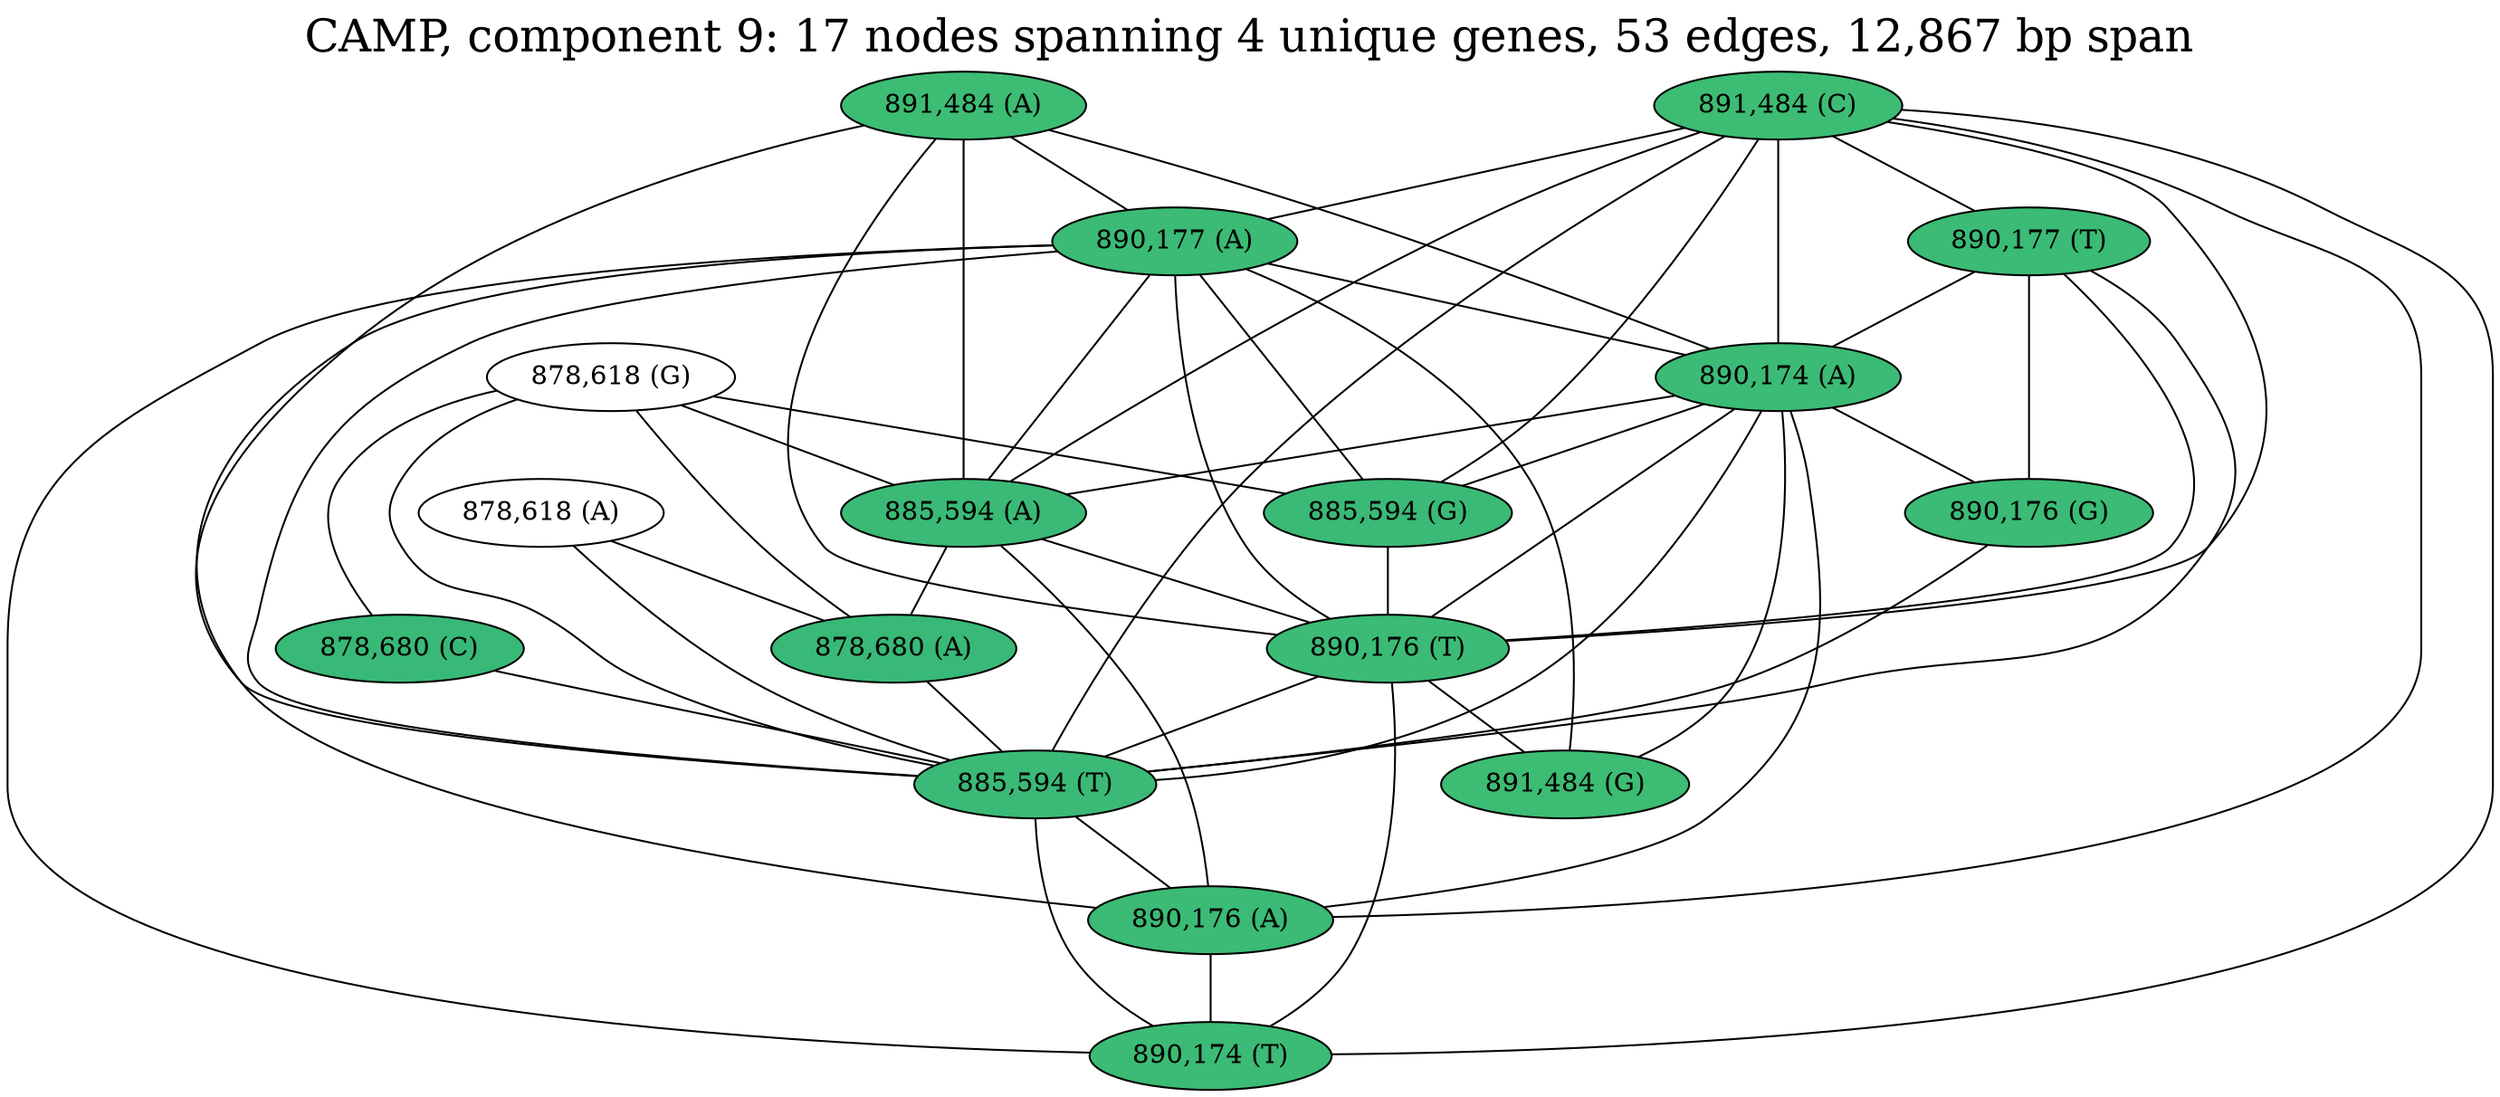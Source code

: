 graph CAMP_cc9 {
	overlap="prism50";
	outputorder="edgesfirst";
	node [style="filled"];
	label="CAMP, component 9: 17 nodes spanning 4 unique genes, 53 edges, 12,867 bp span";
	labelloc="t";
	fontsize=24;
	"878,618 (G)" [fillcolor="#ffffff", fontcolor="#000000"];
	"878,618 (A)" [fillcolor="#ffffff", fontcolor="#000000"];
	"878,680 (A)" [fillcolor="#38b977", fontcolor="#000000"];
	"878,680 (C)" [fillcolor="#38b977", fontcolor="#000000"];
	"885,594 (A)" [fillcolor="#3aba76", fontcolor="#000000"];
	"885,594 (G)" [fillcolor="#3aba76", fontcolor="#000000"];
	"885,594 (T)" [fillcolor="#3aba76", fontcolor="#000000"];
	"890,174 (A)" [fillcolor="#3bbb75", fontcolor="#000000"];
	"890,174 (T)" [fillcolor="#3bbb75", fontcolor="#000000"];
	"890,176 (G)" [fillcolor="#3bbb75", fontcolor="#000000"];
	"890,176 (T)" [fillcolor="#3bbb75", fontcolor="#000000"];
	"890,176 (A)" [fillcolor="#3bbb75", fontcolor="#000000"];
	"890,177 (A)" [fillcolor="#3bbb75", fontcolor="#000000"];
	"890,177 (T)" [fillcolor="#3bbb75", fontcolor="#000000"];
	"891,484 (A)" [fillcolor="#3dbc74", fontcolor="#000000"];
	"891,484 (C)" [fillcolor="#3dbc74", fontcolor="#000000"];
	"891,484 (G)" [fillcolor="#3dbc74", fontcolor="#000000"];
	"891,484 (A)" -- "885,594 (T)";
	"891,484 (A)" -- "885,594 (A)";
	"891,484 (A)" -- "890,174 (A)";
	"891,484 (A)" -- "890,176 (T)";
	"891,484 (A)" -- "890,177 (A)";
	"891,484 (C)" -- "885,594 (T)";
	"891,484 (C)" -- "885,594 (A)";
	"891,484 (C)" -- "885,594 (G)";
	"891,484 (C)" -- "890,174 (A)";
	"891,484 (C)" -- "890,174 (T)";
	"891,484 (C)" -- "890,176 (T)";
	"891,484 (C)" -- "890,176 (A)";
	"891,484 (C)" -- "890,177 (A)";
	"891,484 (C)" -- "890,177 (T)";
	"890,177 (A)" -- "890,174 (A)";
	"890,177 (A)" -- "890,174 (T)";
	"890,177 (A)" -- "890,176 (T)";
	"890,177 (A)" -- "890,176 (A)";
	"890,177 (A)" -- "891,484 (G)";
	"890,177 (A)" -- "885,594 (T)";
	"890,177 (A)" -- "885,594 (A)";
	"890,177 (A)" -- "885,594 (G)";
	"878,618 (G)" -- "878,680 (A)";
	"878,618 (G)" -- "878,680 (C)";
	"878,618 (G)" -- "885,594 (T)";
	"878,618 (G)" -- "885,594 (A)";
	"878,618 (G)" -- "885,594 (G)";
	"890,177 (T)" -- "890,174 (A)";
	"890,177 (T)" -- "890,176 (T)";
	"890,177 (T)" -- "890,176 (G)";
	"890,177 (T)" -- "885,594 (T)";
	"890,174 (A)" -- "885,594 (T)";
	"890,174 (A)" -- "885,594 (A)";
	"890,174 (A)" -- "885,594 (G)";
	"890,174 (A)" -- "890,176 (T)";
	"890,174 (A)" -- "890,176 (A)";
	"890,174 (A)" -- "890,176 (G)";
	"890,174 (A)" -- "891,484 (G)";
	"878,618 (A)" -- "878,680 (A)";
	"878,618 (A)" -- "885,594 (T)";
	"885,594 (A)" -- "890,176 (T)";
	"885,594 (A)" -- "890,176 (A)";
	"885,594 (A)" -- "878,680 (A)";
	"878,680 (A)" -- "885,594 (T)";
	"890,176 (G)" -- "885,594 (T)";
	"878,680 (C)" -- "885,594 (T)";
	"885,594 (G)" -- "890,176 (T)";
	"890,176 (T)" -- "885,594 (T)";
	"890,176 (T)" -- "890,174 (T)";
	"890,176 (T)" -- "891,484 (G)";
	"885,594 (T)" -- "890,174 (T)";
	"885,594 (T)" -- "890,176 (A)";
	"890,176 (A)" -- "890,174 (T)";
}